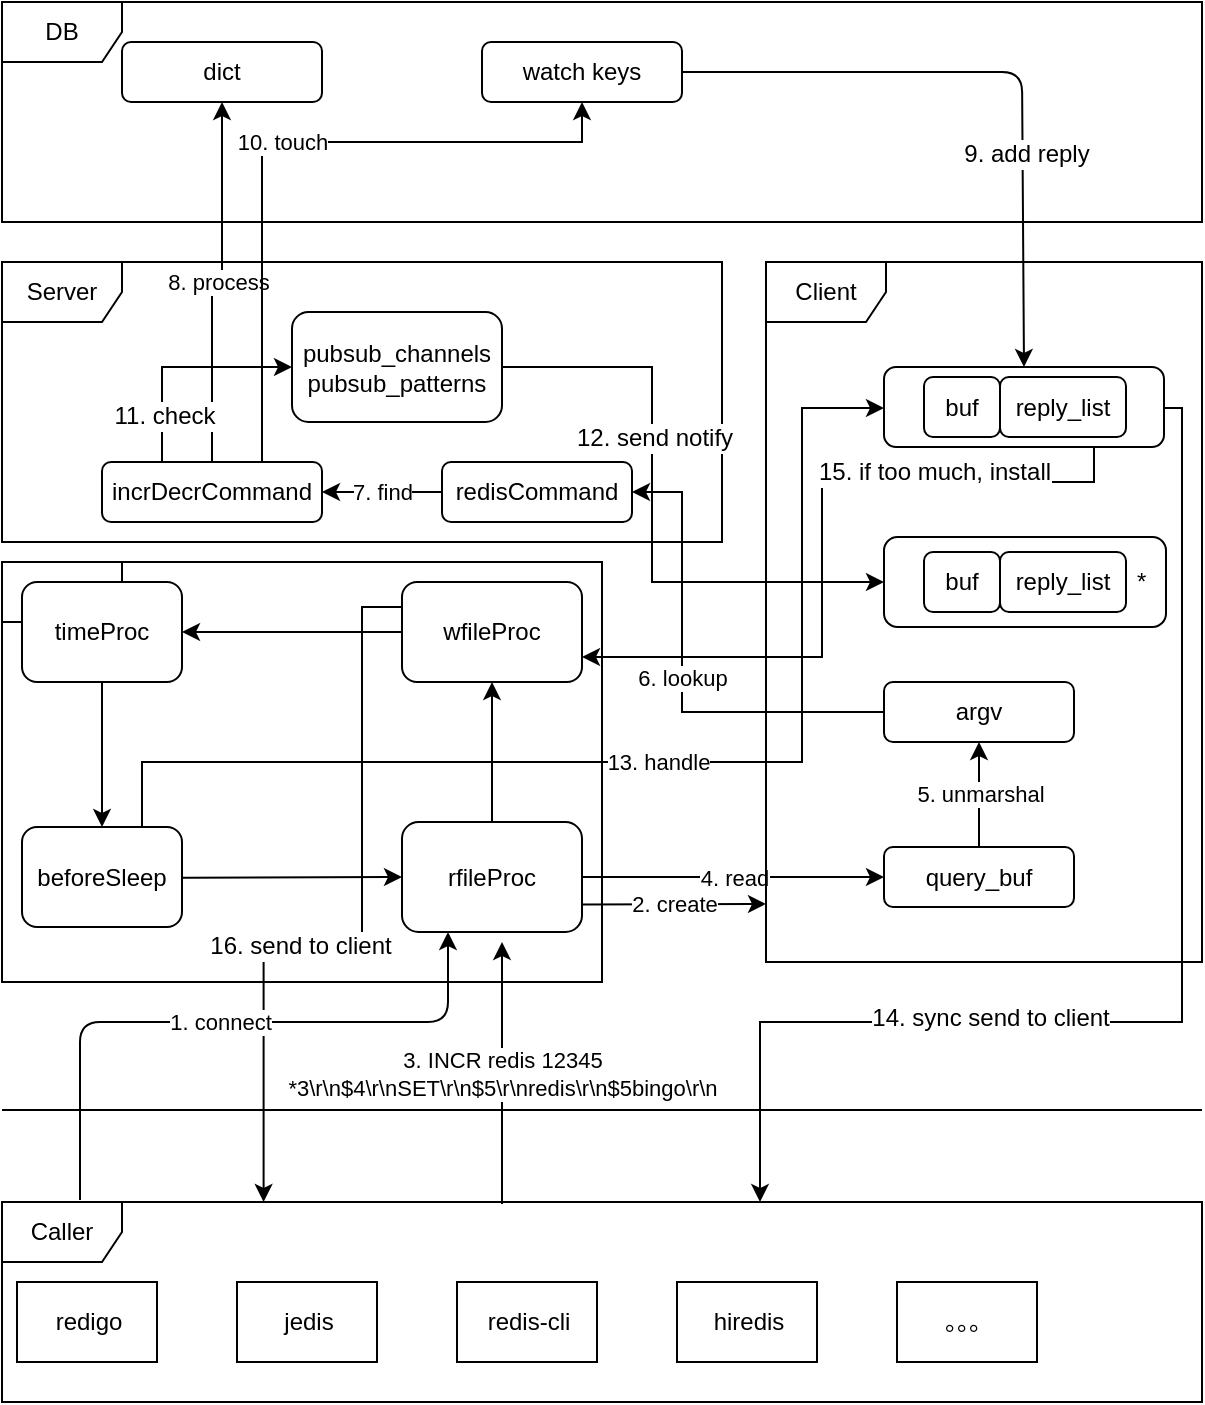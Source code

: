 <mxfile version="10.6.7" type="github"><diagram id="DwWe2WWStFA9tM1RGa7o" name="Page-1"><mxGraphModel dx="743" dy="1133" grid="1" gridSize="10" guides="1" tooltips="1" connect="1" arrows="1" fold="1" page="1" pageScale="1" pageWidth="827" pageHeight="1169" math="0" shadow="0"><root><mxCell id="0"/><mxCell id="1" parent="0"/><mxCell id="Q6ZeFc82Tndt3eIwR_6Y-51" value="" style="edgeStyle=orthogonalEdgeStyle;rounded=0;orthogonalLoop=1;jettySize=auto;html=1;entryX=1;entryY=0.75;entryDx=0;entryDy=0;exitX=0.75;exitY=1;exitDx=0;exitDy=0;" parent="1" source="Q6ZeFc82Tndt3eIwR_6Y-28" target="cZgeTBzUb0WHTp_Z0qXL-2" edge="1"><mxGeometry relative="1" as="geometry"><mxPoint x="520" y="280" as="sourcePoint"/><Array as="points"><mxPoint x="586" y="280"/><mxPoint x="450" y="280"/><mxPoint x="450" y="368"/></Array></mxGeometry></mxCell><mxCell id="Q6ZeFc82Tndt3eIwR_6Y-52" value="15. if too much, install" style="text;html=1;resizable=0;points=[];align=center;verticalAlign=middle;labelBackgroundColor=#ffffff;" parent="Q6ZeFc82Tndt3eIwR_6Y-51" vertex="1" connectable="0"><mxGeometry x="-0.457" relative="1" as="geometry"><mxPoint y="-5" as="offset"/></mxGeometry></mxCell><mxCell id="Q6ZeFc82Tndt3eIwR_6Y-28" value="" style="rounded=1;whiteSpace=wrap;html=1;" parent="1" vertex="1"><mxGeometry x="481" y="222.5" width="140" height="40" as="geometry"/></mxCell><mxCell id="Q6ZeFc82Tndt3eIwR_6Y-54" value="" style="edgeStyle=orthogonalEdgeStyle;rounded=0;orthogonalLoop=1;jettySize=auto;html=1;exitX=0;exitY=0.25;exitDx=0;exitDy=0;entryX=0.218;entryY=0;entryDx=0;entryDy=0;entryPerimeter=0;" parent="1" source="cZgeTBzUb0WHTp_Z0qXL-2" target="cZgeTBzUb0WHTp_Z0qXL-22" edge="1"><mxGeometry relative="1" as="geometry"><mxPoint x="150" y="686" as="targetPoint"/></mxGeometry></mxCell><mxCell id="Q6ZeFc82Tndt3eIwR_6Y-56" value="16. send to client" style="text;html=1;resizable=0;points=[];align=center;verticalAlign=middle;labelBackgroundColor=#ffffff;" parent="Q6ZeFc82Tndt3eIwR_6Y-54" vertex="1" connectable="0"><mxGeometry x="0.192" y="2" relative="1" as="geometry"><mxPoint as="offset"/></mxGeometry></mxCell><mxCell id="cZgeTBzUb0WHTp_Z0qXL-2" value="wfileProc" style="rounded=1;whiteSpace=wrap;html=1;" parent="1" vertex="1"><mxGeometry x="240" y="330" width="90" height="50" as="geometry"/></mxCell><mxCell id="cZgeTBzUb0WHTp_Z0qXL-4" value="rfileProc" style="rounded=1;whiteSpace=wrap;html=1;" parent="1" vertex="1"><mxGeometry x="240" y="450" width="90" height="55" as="geometry"/></mxCell><mxCell id="cZgeTBzUb0WHTp_Z0qXL-10" value="" style="endArrow=classic;html=1;exitX=1;exitY=0.5;exitDx=0;exitDy=0;entryX=0;entryY=0.5;entryDx=0;entryDy=0;shadow=0;" parent="1" source="80KbVT6afp8kNVRLYK1L-1" target="cZgeTBzUb0WHTp_Z0qXL-4" edge="1"><mxGeometry width="50" height="50" relative="1" as="geometry"><mxPoint x="-10" y="770" as="sourcePoint"/><mxPoint x="40" y="720" as="targetPoint"/><Array as="points"><mxPoint x="90" y="478"/></Array></mxGeometry></mxCell><mxCell id="cZgeTBzUb0WHTp_Z0qXL-11" value="" style="endArrow=classic;html=1;exitX=0.5;exitY=0;exitDx=0;exitDy=0;entryX=0.5;entryY=1;entryDx=0;entryDy=0;" parent="1" source="cZgeTBzUb0WHTp_Z0qXL-4" target="cZgeTBzUb0WHTp_Z0qXL-2" edge="1"><mxGeometry width="50" height="50" relative="1" as="geometry"><mxPoint x="100" y="450" as="sourcePoint"/><mxPoint x="220" y="488" as="targetPoint"/><Array as="points"/></mxGeometry></mxCell><mxCell id="cZgeTBzUb0WHTp_Z0qXL-13" value="AE&lt;br&gt;" style="shape=umlFrame;whiteSpace=wrap;html=1;" parent="1" vertex="1"><mxGeometry x="40" y="320" width="300" height="210" as="geometry"/></mxCell><mxCell id="cZgeTBzUb0WHTp_Z0qXL-15" value="DB" style="shape=umlFrame;whiteSpace=wrap;html=1;" parent="1" vertex="1"><mxGeometry x="40" y="40" width="600" height="110" as="geometry"/></mxCell><mxCell id="cZgeTBzUb0WHTp_Z0qXL-16" value="" style="line;strokeWidth=1;fillColor=none;align=left;verticalAlign=middle;spacingTop=-1;spacingLeft=3;spacingRight=3;rotatable=0;labelPosition=right;points=[];portConstraint=eastwest;" parent="1" vertex="1"><mxGeometry x="40" y="590" width="600" height="8" as="geometry"/></mxCell><mxCell id="cZgeTBzUb0WHTp_Z0qXL-17" value="Server" style="shape=umlFrame;whiteSpace=wrap;html=1;" parent="1" vertex="1"><mxGeometry x="40" y="170" width="360" height="140" as="geometry"/></mxCell><mxCell id="cZgeTBzUb0WHTp_Z0qXL-22" value="Caller" style="shape=umlFrame;whiteSpace=wrap;html=1;" parent="1" vertex="1"><mxGeometry x="40" y="640" width="600" height="100" as="geometry"/></mxCell><mxCell id="cZgeTBzUb0WHTp_Z0qXL-23" value="redigo" style="html=1;" parent="1" vertex="1"><mxGeometry x="47.5" y="680" width="70" height="40" as="geometry"/></mxCell><mxCell id="cZgeTBzUb0WHTp_Z0qXL-24" value="jedis" style="html=1;" parent="1" vertex="1"><mxGeometry x="157.5" y="680" width="70" height="40" as="geometry"/></mxCell><mxCell id="cZgeTBzUb0WHTp_Z0qXL-28" value="redis-cli" style="html=1;" parent="1" vertex="1"><mxGeometry x="267.5" y="680" width="70" height="40" as="geometry"/></mxCell><mxCell id="cZgeTBzUb0WHTp_Z0qXL-29" value="hiredis" style="html=1;" parent="1" vertex="1"><mxGeometry x="377.5" y="680" width="70" height="40" as="geometry"/></mxCell><mxCell id="cZgeTBzUb0WHTp_Z0qXL-31" value="。。。" style="html=1;" parent="1" vertex="1"><mxGeometry x="487.5" y="680" width="70" height="40" as="geometry"/></mxCell><mxCell id="cZgeTBzUb0WHTp_Z0qXL-32" value="1. connect" style="edgeStyle=elbowEdgeStyle;elbow=vertical;endArrow=classic;html=1;exitX=0.065;exitY=-0.01;exitDx=0;exitDy=0;exitPerimeter=0;" parent="1" source="cZgeTBzUb0WHTp_Z0qXL-22" edge="1"><mxGeometry width="50" height="50" relative="1" as="geometry"><mxPoint x="60" y="640" as="sourcePoint"/><mxPoint x="263" y="505" as="targetPoint"/><Array as="points"><mxPoint x="110" y="550"/></Array></mxGeometry></mxCell><mxCell id="cZgeTBzUb0WHTp_Z0qXL-40" value="2. create" style="endArrow=classic;html=1;shadow=0;exitX=1;exitY=0.75;exitDx=0;exitDy=0;entryX=0;entryY=0.917;entryDx=0;entryDy=0;entryPerimeter=0;" parent="1" source="cZgeTBzUb0WHTp_Z0qXL-4" target="cZgeTBzUb0WHTp_Z0qXL-14" edge="1"><mxGeometry width="50" height="50" relative="1" as="geometry"><mxPoint x="-20" y="1180" as="sourcePoint"/><mxPoint x="370" y="391" as="targetPoint"/></mxGeometry></mxCell><mxCell id="Q6ZeFc82Tndt3eIwR_6Y-1" value="3. INCR redis 12345&lt;br&gt;*3\r\n$4\r\nSET\r\n$5\r\nredis\r\n$5bingo\r\n&lt;br&gt;" style="endArrow=classic;html=1;" parent="1" edge="1"><mxGeometry width="50" height="50" relative="1" as="geometry"><mxPoint x="290" y="641" as="sourcePoint"/><mxPoint x="290" y="510" as="targetPoint"/></mxGeometry></mxCell><mxCell id="Q6ZeFc82Tndt3eIwR_6Y-8" value="5. unmarshal" style="edgeStyle=orthogonalEdgeStyle;rounded=0;orthogonalLoop=1;jettySize=auto;html=1;" parent="1" source="Q6ZeFc82Tndt3eIwR_6Y-5" target="Q6ZeFc82Tndt3eIwR_6Y-7" edge="1"><mxGeometry relative="1" as="geometry"><Array as="points"/></mxGeometry></mxCell><mxCell id="Q6ZeFc82Tndt3eIwR_6Y-5" value="query_buf" style="rounded=1;whiteSpace=wrap;html=1;" parent="1" vertex="1"><mxGeometry x="481" y="462.5" width="95" height="30" as="geometry"/></mxCell><mxCell id="Q6ZeFc82Tndt3eIwR_6Y-13" value="6. lookup" style="edgeStyle=orthogonalEdgeStyle;rounded=0;orthogonalLoop=1;jettySize=auto;html=1;entryX=1;entryY=0.5;entryDx=0;entryDy=0;" parent="1" source="Q6ZeFc82Tndt3eIwR_6Y-7" target="Q6ZeFc82Tndt3eIwR_6Y-12" edge="1"><mxGeometry relative="1" as="geometry"><mxPoint x="340" y="225" as="targetPoint"/><Array as="points"><mxPoint x="380" y="395"/><mxPoint x="380" y="285"/></Array></mxGeometry></mxCell><mxCell id="Q6ZeFc82Tndt3eIwR_6Y-7" value="argv" style="rounded=1;whiteSpace=wrap;html=1;" parent="1" vertex="1"><mxGeometry x="481" y="380" width="95" height="30" as="geometry"/></mxCell><mxCell id="Q6ZeFc82Tndt3eIwR_6Y-6" value="4. read" style="endArrow=classic;html=1;shadow=0;exitX=1;exitY=0.5;exitDx=0;exitDy=0;entryX=0;entryY=0.5;entryDx=0;entryDy=0;" parent="1" source="cZgeTBzUb0WHTp_Z0qXL-4" target="Q6ZeFc82Tndt3eIwR_6Y-5" edge="1"><mxGeometry width="50" height="50" relative="1" as="geometry"><mxPoint x="340" y="474" as="sourcePoint"/><mxPoint x="380" y="401" as="targetPoint"/></mxGeometry></mxCell><mxCell id="Q6ZeFc82Tndt3eIwR_6Y-15" value="7. find" style="edgeStyle=orthogonalEdgeStyle;rounded=0;orthogonalLoop=1;jettySize=auto;html=1;" parent="1" source="Q6ZeFc82Tndt3eIwR_6Y-12" target="Q6ZeFc82Tndt3eIwR_6Y-16" edge="1"><mxGeometry relative="1" as="geometry"/></mxCell><mxCell id="Q6ZeFc82Tndt3eIwR_6Y-12" value="redisCommand" style="rounded=1;whiteSpace=wrap;html=1;" parent="1" vertex="1"><mxGeometry x="260" y="270" width="95" height="30" as="geometry"/></mxCell><mxCell id="Q6ZeFc82Tndt3eIwR_6Y-18" value="8. process" style="edgeStyle=orthogonalEdgeStyle;rounded=0;orthogonalLoop=1;jettySize=auto;html=1;entryX=0.5;entryY=1;entryDx=0;entryDy=0;" parent="1" source="Q6ZeFc82Tndt3eIwR_6Y-16" target="Q6ZeFc82Tndt3eIwR_6Y-17" edge="1"><mxGeometry relative="1" as="geometry"><mxPoint x="210" y="100" as="targetPoint"/></mxGeometry></mxCell><mxCell id="Q6ZeFc82Tndt3eIwR_6Y-40" value="10. touch" style="edgeStyle=orthogonalEdgeStyle;rounded=0;orthogonalLoop=1;jettySize=auto;html=1;" parent="1" source="Q6ZeFc82Tndt3eIwR_6Y-16" target="Q6ZeFc82Tndt3eIwR_6Y-37" edge="1"><mxGeometry relative="1" as="geometry"><mxPoint x="150" y="380" as="targetPoint"/><Array as="points"><mxPoint x="170" y="110"/><mxPoint x="330" y="110"/></Array></mxGeometry></mxCell><mxCell id="Q6ZeFc82Tndt3eIwR_6Y-42" value="" style="edgeStyle=orthogonalEdgeStyle;rounded=0;orthogonalLoop=1;jettySize=auto;html=1;entryX=0;entryY=0.5;entryDx=0;entryDy=0;" parent="1" source="Q6ZeFc82Tndt3eIwR_6Y-16" target="Q6ZeFc82Tndt3eIwR_6Y-36" edge="1"><mxGeometry relative="1" as="geometry"><mxPoint x="150" y="380" as="targetPoint"/><Array as="points"><mxPoint x="120" y="223"/></Array></mxGeometry></mxCell><mxCell id="Q6ZeFc82Tndt3eIwR_6Y-44" value="11. check" style="text;html=1;resizable=0;points=[];align=center;verticalAlign=middle;labelBackgroundColor=#ffffff;" parent="Q6ZeFc82Tndt3eIwR_6Y-42" vertex="1" connectable="0"><mxGeometry x="-0.589" y="-1" relative="1" as="geometry"><mxPoint as="offset"/></mxGeometry></mxCell><mxCell id="Q6ZeFc82Tndt3eIwR_6Y-16" value="incrDecrCommand" style="rounded=1;whiteSpace=wrap;html=1;" parent="1" vertex="1"><mxGeometry x="90" y="270" width="110" height="30" as="geometry"/></mxCell><mxCell id="Q6ZeFc82Tndt3eIwR_6Y-17" value="dict" style="rounded=1;whiteSpace=wrap;html=1;" parent="1" vertex="1"><mxGeometry x="100" y="60" width="100" height="30" as="geometry"/></mxCell><mxCell id="Q6ZeFc82Tndt3eIwR_6Y-37" value="watch keys" style="rounded=1;whiteSpace=wrap;html=1;" parent="1" vertex="1"><mxGeometry x="280" y="60" width="100" height="30" as="geometry"/></mxCell><mxCell id="Q6ZeFc82Tndt3eIwR_6Y-23" value="" style="endArrow=classic;html=1;entryX=0.5;entryY=0;entryDx=0;entryDy=0;exitX=1;exitY=0.5;exitDx=0;exitDy=0;" parent="1" source="Q6ZeFc82Tndt3eIwR_6Y-37" target="Q6ZeFc82Tndt3eIwR_6Y-28" edge="1"><mxGeometry width="50" height="50" relative="1" as="geometry"><mxPoint x="440" y="75" as="sourcePoint"/><mxPoint x="15" y="90" as="targetPoint"/><Array as="points"><mxPoint x="550" y="75"/></Array></mxGeometry></mxCell><mxCell id="Q6ZeFc82Tndt3eIwR_6Y-35" value="9. add reply" style="text;html=1;resizable=0;points=[];align=center;verticalAlign=middle;labelBackgroundColor=#ffffff;" parent="Q6ZeFc82Tndt3eIwR_6Y-23" vertex="1" connectable="0"><mxGeometry x="0.327" y="1" relative="1" as="geometry"><mxPoint as="offset"/></mxGeometry></mxCell><mxCell id="Q6ZeFc82Tndt3eIwR_6Y-24" value="buf" style="rounded=1;whiteSpace=wrap;html=1;" parent="1" vertex="1"><mxGeometry x="501" y="227.5" width="38" height="30" as="geometry"/></mxCell><mxCell id="Q6ZeFc82Tndt3eIwR_6Y-49" value="" style="edgeStyle=orthogonalEdgeStyle;rounded=0;orthogonalLoop=1;jettySize=auto;html=1;" parent="1" edge="1"><mxGeometry relative="1" as="geometry"><mxPoint x="621" y="243" as="sourcePoint"/><mxPoint x="419" y="640" as="targetPoint"/><Array as="points"><mxPoint x="621" y="243"/><mxPoint x="630" y="243"/><mxPoint x="630" y="550"/><mxPoint x="419" y="550"/></Array></mxGeometry></mxCell><mxCell id="Q6ZeFc82Tndt3eIwR_6Y-50" value="14. sync send to client" style="text;html=1;resizable=0;points=[];align=center;verticalAlign=middle;labelBackgroundColor=#ffffff;" parent="Q6ZeFc82Tndt3eIwR_6Y-49" vertex="1" connectable="0"><mxGeometry x="0.335" y="-2" relative="1" as="geometry"><mxPoint as="offset"/></mxGeometry></mxCell><mxCell id="Q6ZeFc82Tndt3eIwR_6Y-25" value="reply_list" style="rounded=1;whiteSpace=wrap;html=1;" parent="1" vertex="1"><mxGeometry x="539" y="227.5" width="63" height="30" as="geometry"/></mxCell><mxCell id="Q6ZeFc82Tndt3eIwR_6Y-31" value="&amp;nbsp; &amp;nbsp; &amp;nbsp; &amp;nbsp; &amp;nbsp; &amp;nbsp; &amp;nbsp; &amp;nbsp; &amp;nbsp; &amp;nbsp; &amp;nbsp; &amp;nbsp; &amp;nbsp; &amp;nbsp; &amp;nbsp; &amp;nbsp; &amp;nbsp; &amp;nbsp;*" style="rounded=1;whiteSpace=wrap;html=1;" parent="1" vertex="1"><mxGeometry x="481" y="307.5" width="141" height="45" as="geometry"/></mxCell><mxCell id="Q6ZeFc82Tndt3eIwR_6Y-32" value="buf" style="rounded=1;whiteSpace=wrap;html=1;" parent="1" vertex="1"><mxGeometry x="501" y="315" width="38" height="30" as="geometry"/></mxCell><mxCell id="Q6ZeFc82Tndt3eIwR_6Y-33" value="reply_list" style="rounded=1;whiteSpace=wrap;html=1;" parent="1" vertex="1"><mxGeometry x="539" y="315" width="63" height="30" as="geometry"/></mxCell><mxCell id="Q6ZeFc82Tndt3eIwR_6Y-46" value="" style="edgeStyle=orthogonalEdgeStyle;rounded=0;orthogonalLoop=1;jettySize=auto;html=1;entryX=0;entryY=0.5;entryDx=0;entryDy=0;" parent="1" source="Q6ZeFc82Tndt3eIwR_6Y-36" target="Q6ZeFc82Tndt3eIwR_6Y-31" edge="1"><mxGeometry relative="1" as="geometry"><mxPoint x="237.5" y="115" as="targetPoint"/><Array as="points"><mxPoint x="365" y="223"/><mxPoint x="365" y="330"/></Array></mxGeometry></mxCell><mxCell id="Q6ZeFc82Tndt3eIwR_6Y-47" value="12. send notify" style="text;html=1;resizable=0;points=[];align=center;verticalAlign=middle;labelBackgroundColor=#ffffff;" parent="Q6ZeFc82Tndt3eIwR_6Y-46" vertex="1" connectable="0"><mxGeometry x="-0.275" y="-2" relative="1" as="geometry"><mxPoint x="3" y="2" as="offset"/></mxGeometry></mxCell><mxCell id="Q6ZeFc82Tndt3eIwR_6Y-36" value="pubsub_channels&lt;br&gt;pubsub_patterns&lt;br&gt;" style="rounded=1;whiteSpace=wrap;html=1;" parent="1" vertex="1"><mxGeometry x="185" y="195" width="105" height="55" as="geometry"/></mxCell><mxCell id="80KbVT6afp8kNVRLYK1L-7" value="13. handle" style="edgeStyle=orthogonalEdgeStyle;rounded=0;orthogonalLoop=1;jettySize=auto;html=1;entryX=0;entryY=0.5;entryDx=0;entryDy=0;" edge="1" parent="1" source="80KbVT6afp8kNVRLYK1L-1" target="Q6ZeFc82Tndt3eIwR_6Y-28"><mxGeometry relative="1" as="geometry"><mxPoint x="90" y="582.5" as="targetPoint"/><Array as="points"><mxPoint x="110" y="420"/><mxPoint x="440" y="420"/><mxPoint x="440" y="243"/><mxPoint x="481" y="243"/></Array></mxGeometry></mxCell><mxCell id="80KbVT6afp8kNVRLYK1L-1" value="beforeSleep" style="rounded=1;whiteSpace=wrap;html=1;" vertex="1" parent="1"><mxGeometry x="50" y="452.5" width="80" height="50" as="geometry"/></mxCell><mxCell id="80KbVT6afp8kNVRLYK1L-5" value="" style="edgeStyle=orthogonalEdgeStyle;rounded=0;orthogonalLoop=1;jettySize=auto;html=1;" edge="1" parent="1" source="cZgeTBzUb0WHTp_Z0qXL-3" target="80KbVT6afp8kNVRLYK1L-1"><mxGeometry relative="1" as="geometry"/></mxCell><mxCell id="cZgeTBzUb0WHTp_Z0qXL-3" value="timeProc" style="rounded=1;whiteSpace=wrap;html=1;" parent="1" vertex="1"><mxGeometry x="50" y="330" width="80" height="50" as="geometry"/></mxCell><mxCell id="80KbVT6afp8kNVRLYK1L-4" value="" style="edgeStyle=orthogonalEdgeStyle;rounded=0;orthogonalLoop=1;jettySize=auto;html=1;entryX=1;entryY=0.5;entryDx=0;entryDy=0;" edge="1" parent="1" source="cZgeTBzUb0WHTp_Z0qXL-2" target="cZgeTBzUb0WHTp_Z0qXL-3"><mxGeometry relative="1" as="geometry"><mxPoint x="240" y="355" as="sourcePoint"/><mxPoint x="140" y="355" as="targetPoint"/></mxGeometry></mxCell><mxCell id="cZgeTBzUb0WHTp_Z0qXL-14" value="Client" style="shape=umlFrame;whiteSpace=wrap;html=1;" parent="1" vertex="1"><mxGeometry x="422" y="170" width="218" height="350" as="geometry"/></mxCell></root></mxGraphModel></diagram></mxfile>